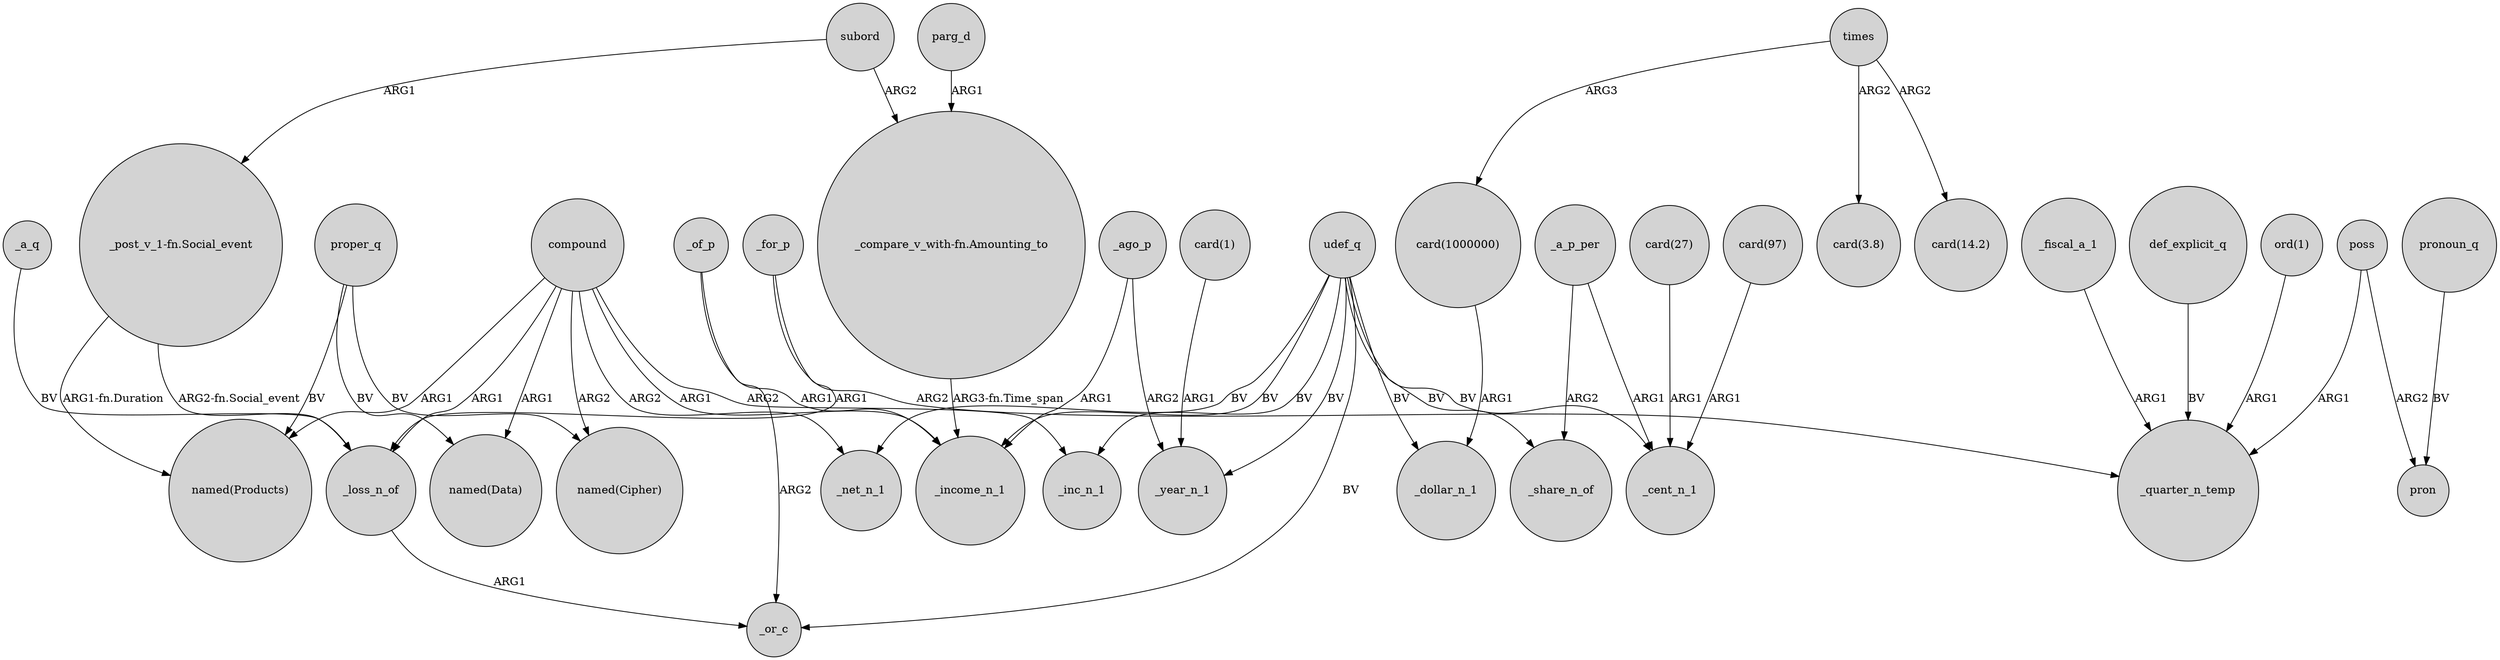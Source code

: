 digraph {
	node [shape=circle style=filled]
	"_post_v_1-fn.Social_event" -> _loss_n_of [label="ARG2-fn.Social_event"]
	_a_q -> _loss_n_of [label=BV]
	compound -> _net_n_1 [label=ARG2]
	_a_p_per -> _cent_n_1 [label=ARG1]
	"card(1)" -> _year_n_1 [label=ARG1]
	udef_q -> _income_n_1 [label=BV]
	times -> "card(1000000)" [label=ARG3]
	proper_q -> "named(Products)" [label=BV]
	_of_p -> _income_n_1 [label=ARG1]
	proper_q -> "named(Data)" [label=BV]
	times -> "card(3.8)" [label=ARG2]
	compound -> "named(Data)" [label=ARG1]
	udef_q -> _cent_n_1 [label=BV]
	"card(97)" -> _cent_n_1 [label=ARG1]
	proper_q -> "named(Cipher)" [label=BV]
	times -> "card(14.2)" [label=ARG2]
	"card(27)" -> _cent_n_1 [label=ARG1]
	udef_q -> _or_c [label=BV]
	"_post_v_1-fn.Social_event" -> "named(Products)" [label="ARG1-fn.Duration"]
	pronoun_q -> pron [label=BV]
	udef_q -> _inc_n_1 [label=BV]
	compound -> "named(Products)" [label=ARG1]
	poss -> pron [label=ARG2]
	compound -> _loss_n_of [label=ARG1]
	compound -> _inc_n_1 [label=ARG2]
	compound -> _income_n_1 [label=ARG1]
	_a_p_per -> _share_n_of [label=ARG2]
	subord -> "_post_v_1-fn.Social_event" [label=ARG1]
	_for_p -> _quarter_n_temp [label=ARG2]
	_for_p -> _loss_n_of [label=ARG1]
	compound -> "named(Cipher)" [label=ARG2]
	udef_q -> _share_n_of [label=BV]
	udef_q -> _net_n_1 [label=BV]
	def_explicit_q -> _quarter_n_temp [label=BV]
	udef_q -> _dollar_n_1 [label=BV]
	"ord(1)" -> _quarter_n_temp [label=ARG1]
	"card(1000000)" -> _dollar_n_1 [label=ARG1]
	_ago_p -> _income_n_1 [label=ARG1]
	poss -> _quarter_n_temp [label=ARG1]
	_ago_p -> _year_n_1 [label=ARG2]
	_loss_n_of -> _or_c [label=ARG1]
	udef_q -> _year_n_1 [label=BV]
	_of_p -> _or_c [label=ARG2]
	subord -> "_compare_v_with-fn.Amounting_to" [label=ARG2]
	_fiscal_a_1 -> _quarter_n_temp [label=ARG1]
	parg_d -> "_compare_v_with-fn.Amounting_to" [label=ARG1]
	"_compare_v_with-fn.Amounting_to" -> _income_n_1 [label="ARG3-fn.Time_span"]
}
